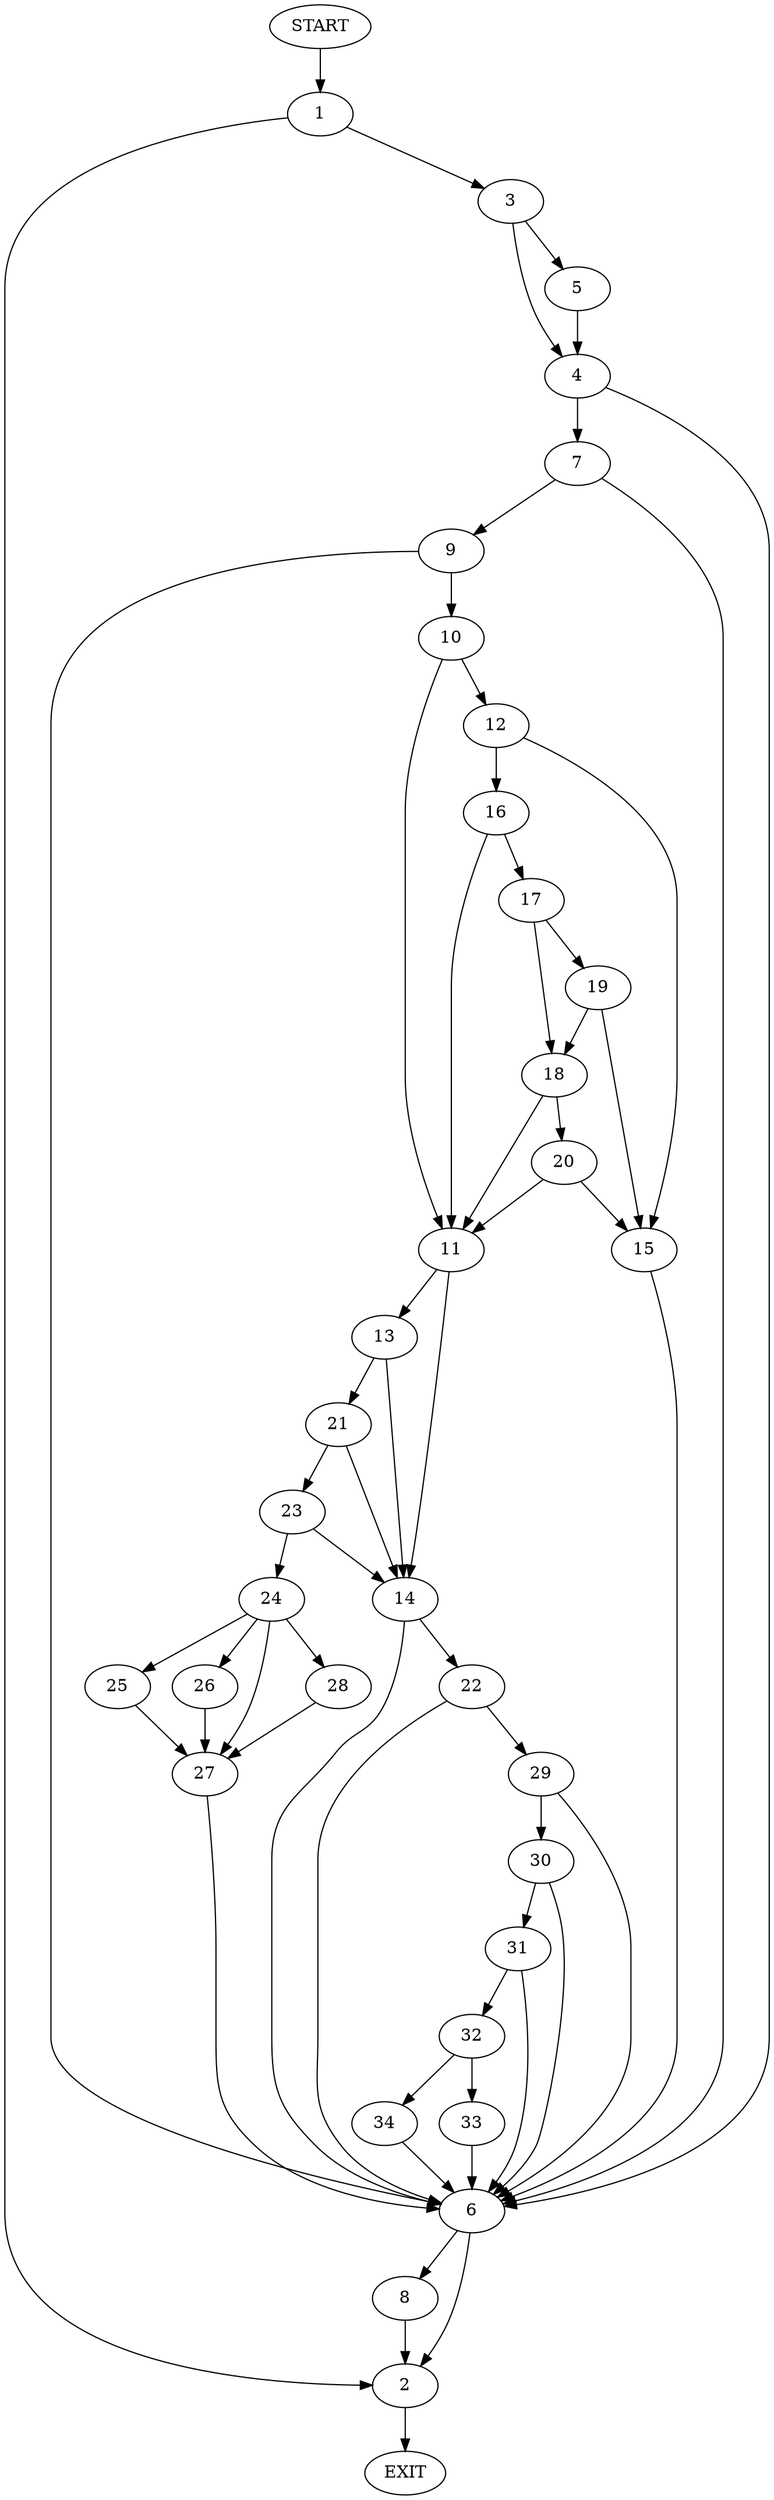 digraph {
0 [label="START"]
35 [label="EXIT"]
0 -> 1
1 -> 2
1 -> 3
3 -> 4
3 -> 5
2 -> 35
4 -> 6
4 -> 7
5 -> 4
6 -> 8
6 -> 2
7 -> 9
7 -> 6
9 -> 10
9 -> 6
10 -> 11
10 -> 12
11 -> 13
11 -> 14
12 -> 15
12 -> 16
15 -> 6
16 -> 11
16 -> 17
17 -> 18
17 -> 19
18 -> 20
18 -> 11
19 -> 15
19 -> 18
20 -> 15
20 -> 11
13 -> 21
13 -> 14
14 -> 6
14 -> 22
21 -> 23
21 -> 14
23 -> 24
23 -> 14
24 -> 25
24 -> 26
24 -> 27
24 -> 28
26 -> 27
25 -> 27
28 -> 27
27 -> 6
22 -> 29
22 -> 6
29 -> 30
29 -> 6
30 -> 31
30 -> 6
31 -> 32
31 -> 6
32 -> 33
32 -> 34
34 -> 6
33 -> 6
8 -> 2
}
